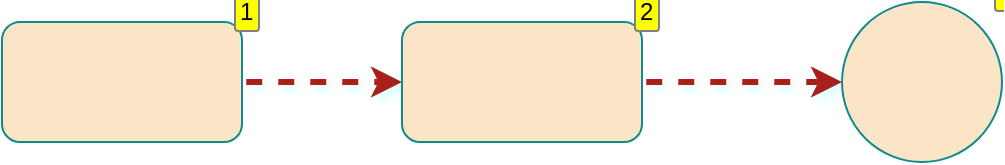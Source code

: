 <mxfile version="24.0.4" type="github">
  <diagram name="Page-1" id="BqTbqD4QVBH_AWJFKeq2">
    <mxGraphModel dx="954" dy="1658" grid="1" gridSize="10" guides="1" tooltips="1" connect="1" arrows="1" fold="1" page="1" pageScale="1" pageWidth="850" pageHeight="1100" math="0" shadow="0">
      <root>
        <mxCell id="0" />
        <mxCell id="1" parent="0" />
        <mxCell id="oTxziVp3oFoIKGSsmGhJ-4" value="" style="edgeStyle=orthogonalEdgeStyle;rounded=0;orthogonalLoop=1;jettySize=auto;html=1;dashed=1;dashPattern=8 8;endArrow=classic;endFill=1;flowAnimation=1;shadow=1;textShadow=1;shadowColor=#66FFFF;enumerate=0;orthogonal=0;ignoreEdge=0;noJump=1;labelBackgroundColor=none;strokeColor=#A8201A;fontColor=default;metaEdit=1;backgroundOutline=1;fixDash=1;snapToPoint=1;strokeWidth=3;jumpStyle=gap;" parent="1" source="oTxziVp3oFoIKGSsmGhJ-1" target="oTxziVp3oFoIKGSsmGhJ-3" edge="1">
          <mxGeometry relative="1" as="geometry" />
        </mxCell>
        <mxCell id="oTxziVp3oFoIKGSsmGhJ-1" value="" style="rounded=1;whiteSpace=wrap;html=1;fillColor=#FAE5C7;strokeColor=#0F8B8D;enumerate=1;comic=0;treeMoving=0;noLabel=0;portConstraintRotation=0;labelBackgroundColor=none;fontColor=#143642;" parent="1" vertex="1">
          <mxGeometry x="70" y="-390" width="120" height="60" as="geometry" />
        </mxCell>
        <mxCell id="oTxziVp3oFoIKGSsmGhJ-6" value="" style="edgeStyle=orthogonalEdgeStyle;rounded=0;orthogonalLoop=1;jettySize=auto;html=1;dashed=1;dashPattern=8 8;endArrow=classic;endFill=1;flowAnimation=1;shadow=1;textShadow=1;shadowColor=#66FFFF;enumerate=0;orthogonal=0;ignoreEdge=0;noJump=1;labelBackgroundColor=none;strokeColor=#A8201A;fontColor=default;metaEdit=1;backgroundOutline=1;fixDash=1;snapToPoint=1;strokeWidth=3;jumpStyle=gap;" parent="1" source="oTxziVp3oFoIKGSsmGhJ-3" target="oTxziVp3oFoIKGSsmGhJ-5" edge="1">
          <mxGeometry relative="1" as="geometry" />
        </mxCell>
        <mxCell id="oTxziVp3oFoIKGSsmGhJ-3" value="" style="whiteSpace=wrap;html=1;fillColor=#FAE5C7;strokeColor=#0F8B8D;rounded=1;enumerate=1;comic=0;treeMoving=0;noLabel=0;portConstraintRotation=0;labelBackgroundColor=none;fontColor=#143642;" parent="1" vertex="1">
          <mxGeometry x="270" y="-390" width="120" height="60" as="geometry" />
        </mxCell>
        <mxCell id="oTxziVp3oFoIKGSsmGhJ-5" value="" style="ellipse;whiteSpace=wrap;html=1;fillColor=#FAE5C7;strokeColor=#0F8B8D;rounded=1;enumerate=1;comic=0;treeMoving=0;noLabel=0;portConstraintRotation=0;labelBackgroundColor=none;fontColor=#143642;" parent="1" vertex="1">
          <mxGeometry x="490" y="-400" width="80" height="80" as="geometry" />
        </mxCell>
      </root>
    </mxGraphModel>
  </diagram>
</mxfile>
